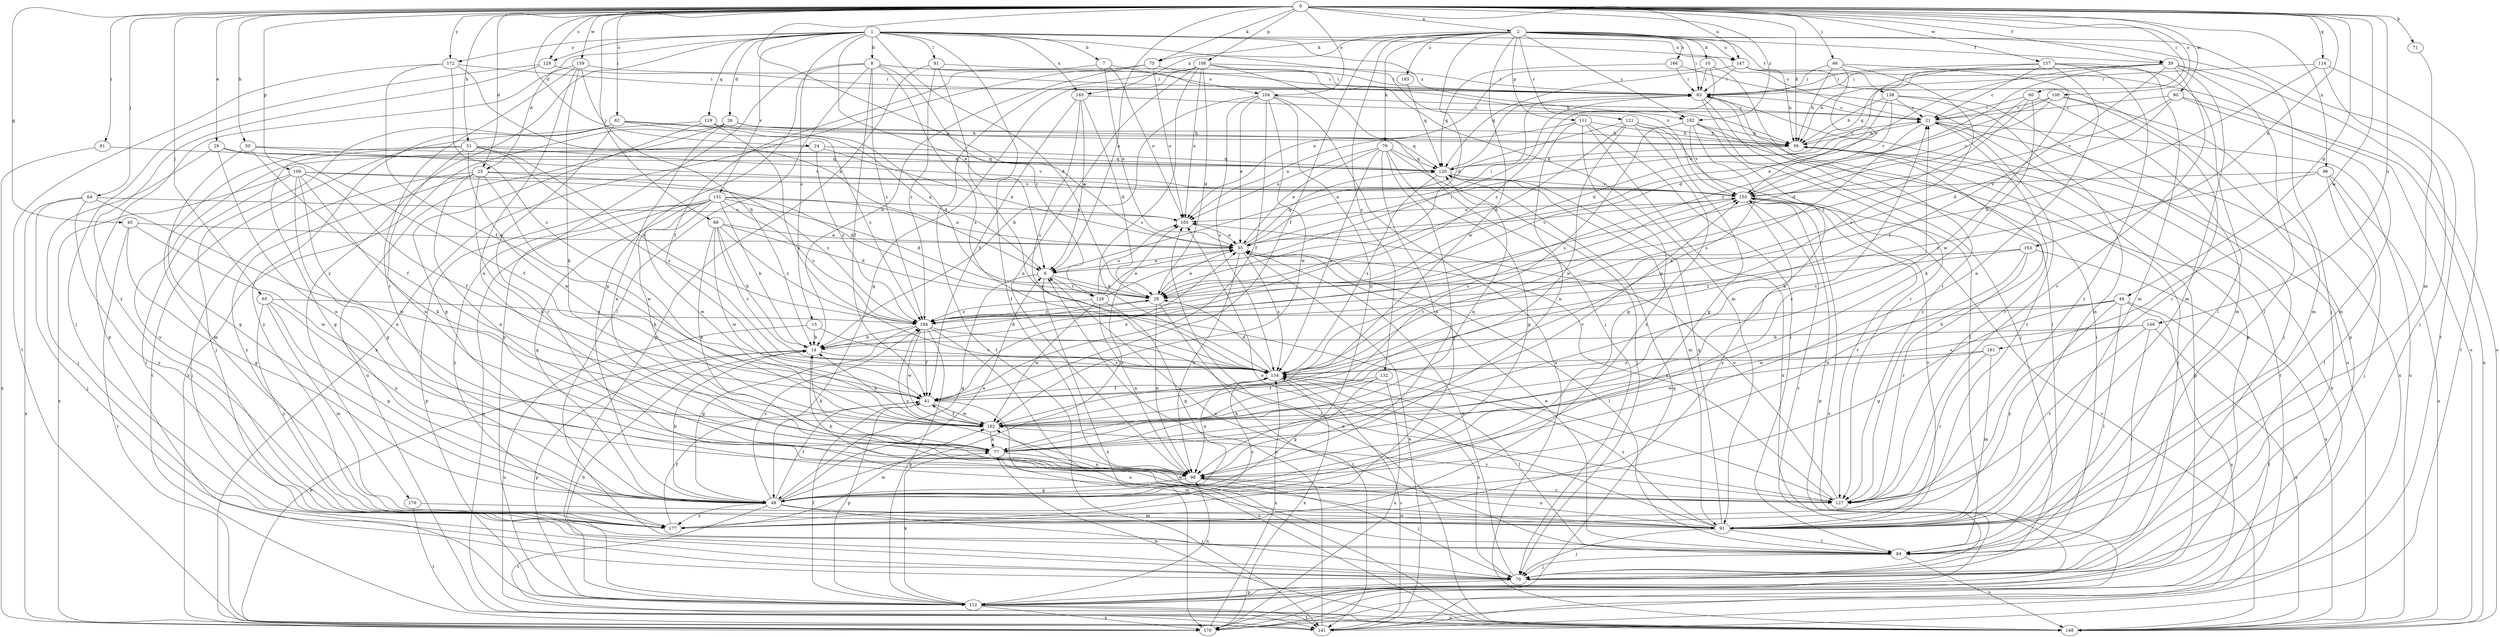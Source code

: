 strict digraph  {
0;
1;
2;
6;
7;
8;
10;
14;
15;
21;
24;
25;
26;
28;
29;
35;
39;
41;
45;
48;
49;
50;
51;
56;
60;
61;
62;
63;
64;
65;
66;
69;
70;
71;
75;
76;
77;
81;
84;
90;
91;
96;
98;
100;
104;
105;
108;
109;
111;
112;
114;
119;
120;
121;
126;
127;
129;
132;
134;
138;
141;
146;
147;
148;
151;
155;
157;
159;
161;
162;
163;
165;
166;
170;
172;
176;
177;
182;
183;
184;
0 -> 2  [label=a];
0 -> 6  [label=a];
0 -> 24  [label=d];
0 -> 25  [label=d];
0 -> 29  [label=e];
0 -> 35  [label=e];
0 -> 39  [label=f];
0 -> 45  [label=g];
0 -> 48  [label=g];
0 -> 50  [label=h];
0 -> 51  [label=h];
0 -> 56  [label=h];
0 -> 60  [label=i];
0 -> 61  [label=i];
0 -> 62  [label=i];
0 -> 64  [label=j];
0 -> 65  [label=j];
0 -> 66  [label=j];
0 -> 69  [label=j];
0 -> 71  [label=k];
0 -> 75  [label=k];
0 -> 90  [label=m];
0 -> 96  [label=n];
0 -> 100  [label=o];
0 -> 104  [label=o];
0 -> 108  [label=p];
0 -> 109  [label=p];
0 -> 114  [label=q];
0 -> 129  [label=s];
0 -> 146  [label=u];
0 -> 147  [label=u];
0 -> 157  [label=w];
0 -> 159  [label=w];
0 -> 161  [label=w];
0 -> 163  [label=x];
0 -> 172  [label=y];
0 -> 182  [label=z];
1 -> 6  [label=a];
1 -> 7  [label=b];
1 -> 8  [label=b];
1 -> 15  [label=c];
1 -> 21  [label=c];
1 -> 25  [label=d];
1 -> 26  [label=d];
1 -> 28  [label=d];
1 -> 81  [label=l];
1 -> 84  [label=l];
1 -> 119  [label=q];
1 -> 129  [label=s];
1 -> 147  [label=u];
1 -> 151  [label=v];
1 -> 155  [label=v];
1 -> 165  [label=x];
1 -> 172  [label=y];
1 -> 176  [label=y];
1 -> 182  [label=z];
2 -> 10  [label=b];
2 -> 28  [label=d];
2 -> 39  [label=f];
2 -> 41  [label=f];
2 -> 63  [label=i];
2 -> 70  [label=j];
2 -> 75  [label=k];
2 -> 76  [label=k];
2 -> 111  [label=p];
2 -> 121  [label=r];
2 -> 132  [label=s];
2 -> 138  [label=t];
2 -> 141  [label=t];
2 -> 147  [label=u];
2 -> 162  [label=w];
2 -> 165  [label=x];
2 -> 166  [label=x];
2 -> 182  [label=z];
2 -> 183  [label=z];
6 -> 28  [label=d];
6 -> 49  [label=g];
6 -> 126  [label=r];
6 -> 170  [label=x];
7 -> 35  [label=e];
7 -> 41  [label=f];
7 -> 104  [label=o];
7 -> 105  [label=o];
8 -> 41  [label=f];
8 -> 49  [label=g];
8 -> 56  [label=h];
8 -> 63  [label=i];
8 -> 84  [label=l];
8 -> 112  [label=p];
8 -> 126  [label=r];
8 -> 134  [label=s];
8 -> 184  [label=z];
10 -> 63  [label=i];
10 -> 105  [label=o];
10 -> 127  [label=r];
10 -> 184  [label=z];
14 -> 28  [label=d];
14 -> 77  [label=k];
14 -> 112  [label=p];
14 -> 134  [label=s];
15 -> 14  [label=b];
15 -> 134  [label=s];
15 -> 148  [label=u];
21 -> 56  [label=h];
21 -> 127  [label=r];
21 -> 134  [label=s];
21 -> 148  [label=u];
21 -> 170  [label=x];
24 -> 35  [label=e];
24 -> 120  [label=q];
24 -> 177  [label=y];
24 -> 184  [label=z];
25 -> 70  [label=j];
25 -> 77  [label=k];
25 -> 98  [label=n];
25 -> 155  [label=v];
25 -> 162  [label=w];
25 -> 177  [label=y];
25 -> 184  [label=z];
26 -> 56  [label=h];
26 -> 98  [label=n];
26 -> 120  [label=q];
26 -> 148  [label=u];
26 -> 170  [label=x];
28 -> 35  [label=e];
28 -> 98  [label=n];
28 -> 141  [label=t];
28 -> 184  [label=z];
29 -> 41  [label=f];
29 -> 70  [label=j];
29 -> 98  [label=n];
29 -> 120  [label=q];
35 -> 6  [label=a];
35 -> 63  [label=i];
35 -> 84  [label=l];
35 -> 98  [label=n];
35 -> 120  [label=q];
35 -> 134  [label=s];
35 -> 155  [label=v];
39 -> 28  [label=d];
39 -> 41  [label=f];
39 -> 56  [label=h];
39 -> 63  [label=i];
39 -> 84  [label=l];
39 -> 91  [label=m];
39 -> 120  [label=q];
39 -> 127  [label=r];
39 -> 148  [label=u];
39 -> 184  [label=z];
41 -> 35  [label=e];
41 -> 112  [label=p];
41 -> 148  [label=u];
41 -> 162  [label=w];
45 -> 35  [label=e];
45 -> 49  [label=g];
45 -> 141  [label=t];
45 -> 162  [label=w];
48 -> 49  [label=g];
48 -> 84  [label=l];
48 -> 141  [label=t];
48 -> 162  [label=w];
48 -> 170  [label=x];
48 -> 177  [label=y];
48 -> 184  [label=z];
49 -> 6  [label=a];
49 -> 14  [label=b];
49 -> 41  [label=f];
49 -> 70  [label=j];
49 -> 91  [label=m];
49 -> 105  [label=o];
49 -> 141  [label=t];
49 -> 177  [label=y];
49 -> 184  [label=z];
50 -> 41  [label=f];
50 -> 49  [label=g];
50 -> 120  [label=q];
50 -> 155  [label=v];
51 -> 49  [label=g];
51 -> 91  [label=m];
51 -> 98  [label=n];
51 -> 120  [label=q];
51 -> 134  [label=s];
51 -> 155  [label=v];
51 -> 162  [label=w];
51 -> 184  [label=z];
56 -> 21  [label=c];
56 -> 70  [label=j];
56 -> 112  [label=p];
56 -> 120  [label=q];
60 -> 21  [label=c];
60 -> 28  [label=d];
60 -> 77  [label=k];
60 -> 91  [label=m];
60 -> 184  [label=z];
61 -> 120  [label=q];
61 -> 170  [label=x];
62 -> 6  [label=a];
62 -> 56  [label=h];
62 -> 70  [label=j];
62 -> 127  [label=r];
62 -> 177  [label=y];
62 -> 184  [label=z];
63 -> 21  [label=c];
63 -> 70  [label=j];
63 -> 84  [label=l];
63 -> 127  [label=r];
63 -> 148  [label=u];
64 -> 70  [label=j];
64 -> 105  [label=o];
64 -> 162  [label=w];
64 -> 170  [label=x];
64 -> 177  [label=y];
65 -> 49  [label=g];
65 -> 91  [label=m];
65 -> 98  [label=n];
65 -> 177  [label=y];
65 -> 184  [label=z];
66 -> 56  [label=h];
66 -> 63  [label=i];
66 -> 134  [label=s];
66 -> 155  [label=v];
66 -> 162  [label=w];
69 -> 14  [label=b];
69 -> 28  [label=d];
69 -> 35  [label=e];
69 -> 77  [label=k];
69 -> 134  [label=s];
69 -> 162  [label=w];
69 -> 184  [label=z];
70 -> 35  [label=e];
70 -> 63  [label=i];
70 -> 112  [label=p];
70 -> 134  [label=s];
70 -> 155  [label=v];
71 -> 91  [label=m];
75 -> 14  [label=b];
75 -> 63  [label=i];
75 -> 105  [label=o];
75 -> 170  [label=x];
76 -> 35  [label=e];
76 -> 49  [label=g];
76 -> 70  [label=j];
76 -> 98  [label=n];
76 -> 105  [label=o];
76 -> 120  [label=q];
76 -> 134  [label=s];
76 -> 177  [label=y];
77 -> 21  [label=c];
77 -> 91  [label=m];
77 -> 98  [label=n];
77 -> 120  [label=q];
77 -> 155  [label=v];
81 -> 63  [label=i];
81 -> 112  [label=p];
81 -> 127  [label=r];
81 -> 184  [label=z];
84 -> 6  [label=a];
84 -> 35  [label=e];
84 -> 70  [label=j];
84 -> 148  [label=u];
90 -> 21  [label=c];
90 -> 28  [label=d];
90 -> 91  [label=m];
90 -> 148  [label=u];
90 -> 155  [label=v];
91 -> 21  [label=c];
91 -> 70  [label=j];
91 -> 84  [label=l];
91 -> 98  [label=n];
91 -> 105  [label=o];
91 -> 120  [label=q];
91 -> 134  [label=s];
91 -> 155  [label=v];
91 -> 162  [label=w];
96 -> 70  [label=j];
96 -> 84  [label=l];
96 -> 148  [label=u];
96 -> 155  [label=v];
96 -> 184  [label=z];
98 -> 21  [label=c];
98 -> 49  [label=g];
98 -> 70  [label=j];
98 -> 127  [label=r];
98 -> 184  [label=z];
100 -> 21  [label=c];
100 -> 35  [label=e];
100 -> 91  [label=m];
100 -> 127  [label=r];
100 -> 155  [label=v];
104 -> 14  [label=b];
104 -> 21  [label=c];
104 -> 35  [label=e];
104 -> 41  [label=f];
104 -> 98  [label=n];
104 -> 134  [label=s];
104 -> 148  [label=u];
104 -> 162  [label=w];
105 -> 35  [label=e];
108 -> 28  [label=d];
108 -> 49  [label=g];
108 -> 63  [label=i];
108 -> 70  [label=j];
108 -> 91  [label=m];
108 -> 98  [label=n];
108 -> 105  [label=o];
108 -> 134  [label=s];
108 -> 141  [label=t];
109 -> 28  [label=d];
109 -> 41  [label=f];
109 -> 49  [label=g];
109 -> 77  [label=k];
109 -> 84  [label=l];
109 -> 98  [label=n];
109 -> 155  [label=v];
109 -> 170  [label=x];
111 -> 49  [label=g];
111 -> 56  [label=h];
111 -> 84  [label=l];
111 -> 98  [label=n];
111 -> 105  [label=o];
111 -> 170  [label=x];
112 -> 14  [label=b];
112 -> 41  [label=f];
112 -> 77  [label=k];
112 -> 98  [label=n];
112 -> 120  [label=q];
112 -> 141  [label=t];
112 -> 148  [label=u];
112 -> 170  [label=x];
114 -> 14  [label=b];
114 -> 63  [label=i];
114 -> 70  [label=j];
114 -> 141  [label=t];
119 -> 28  [label=d];
119 -> 49  [label=g];
119 -> 56  [label=h];
119 -> 134  [label=s];
119 -> 141  [label=t];
120 -> 63  [label=i];
120 -> 91  [label=m];
120 -> 134  [label=s];
120 -> 155  [label=v];
121 -> 6  [label=a];
121 -> 28  [label=d];
121 -> 49  [label=g];
121 -> 56  [label=h];
121 -> 77  [label=k];
121 -> 162  [label=w];
121 -> 177  [label=y];
126 -> 35  [label=e];
126 -> 49  [label=g];
126 -> 63  [label=i];
126 -> 98  [label=n];
126 -> 105  [label=o];
126 -> 162  [label=w];
126 -> 184  [label=z];
127 -> 14  [label=b];
127 -> 35  [label=e];
127 -> 56  [label=h];
127 -> 105  [label=o];
129 -> 63  [label=i];
129 -> 70  [label=j];
129 -> 177  [label=y];
132 -> 41  [label=f];
132 -> 49  [label=g];
132 -> 77  [label=k];
132 -> 170  [label=x];
134 -> 28  [label=d];
134 -> 41  [label=f];
134 -> 84  [label=l];
134 -> 98  [label=n];
134 -> 170  [label=x];
138 -> 21  [label=c];
138 -> 28  [label=d];
138 -> 56  [label=h];
138 -> 70  [label=j];
138 -> 91  [label=m];
138 -> 155  [label=v];
141 -> 6  [label=a];
141 -> 35  [label=e];
141 -> 134  [label=s];
146 -> 14  [label=b];
146 -> 84  [label=l];
146 -> 127  [label=r];
146 -> 134  [label=s];
146 -> 148  [label=u];
147 -> 56  [label=h];
147 -> 63  [label=i];
147 -> 112  [label=p];
147 -> 120  [label=q];
147 -> 148  [label=u];
148 -> 77  [label=k];
148 -> 105  [label=o];
148 -> 155  [label=v];
151 -> 14  [label=b];
151 -> 28  [label=d];
151 -> 35  [label=e];
151 -> 49  [label=g];
151 -> 77  [label=k];
151 -> 105  [label=o];
151 -> 112  [label=p];
151 -> 148  [label=u];
151 -> 162  [label=w];
151 -> 177  [label=y];
151 -> 184  [label=z];
155 -> 105  [label=o];
155 -> 112  [label=p];
155 -> 127  [label=r];
155 -> 134  [label=s];
155 -> 170  [label=x];
155 -> 177  [label=y];
157 -> 21  [label=c];
157 -> 35  [label=e];
157 -> 63  [label=i];
157 -> 84  [label=l];
157 -> 91  [label=m];
157 -> 98  [label=n];
157 -> 177  [label=y];
159 -> 14  [label=b];
159 -> 63  [label=i];
159 -> 77  [label=k];
159 -> 98  [label=n];
159 -> 112  [label=p];
159 -> 127  [label=r];
161 -> 91  [label=m];
161 -> 127  [label=r];
161 -> 134  [label=s];
161 -> 162  [label=w];
162 -> 14  [label=b];
162 -> 41  [label=f];
162 -> 77  [label=k];
162 -> 127  [label=r];
162 -> 155  [label=v];
163 -> 6  [label=a];
163 -> 98  [label=n];
163 -> 127  [label=r];
163 -> 148  [label=u];
163 -> 184  [label=z];
165 -> 6  [label=a];
165 -> 21  [label=c];
165 -> 28  [label=d];
165 -> 41  [label=f];
165 -> 134  [label=s];
166 -> 63  [label=i];
166 -> 112  [label=p];
166 -> 120  [label=q];
170 -> 14  [label=b];
170 -> 56  [label=h];
170 -> 134  [label=s];
172 -> 6  [label=a];
172 -> 41  [label=f];
172 -> 63  [label=i];
172 -> 134  [label=s];
172 -> 141  [label=t];
176 -> 91  [label=m];
176 -> 141  [label=t];
177 -> 41  [label=f];
177 -> 134  [label=s];
177 -> 162  [label=w];
182 -> 56  [label=h];
182 -> 84  [label=l];
182 -> 134  [label=s];
182 -> 141  [label=t];
182 -> 155  [label=v];
182 -> 162  [label=w];
183 -> 120  [label=q];
184 -> 14  [label=b];
184 -> 41  [label=f];
184 -> 49  [label=g];
184 -> 112  [label=p];
184 -> 127  [label=r];
184 -> 148  [label=u];
184 -> 162  [label=w];
}
